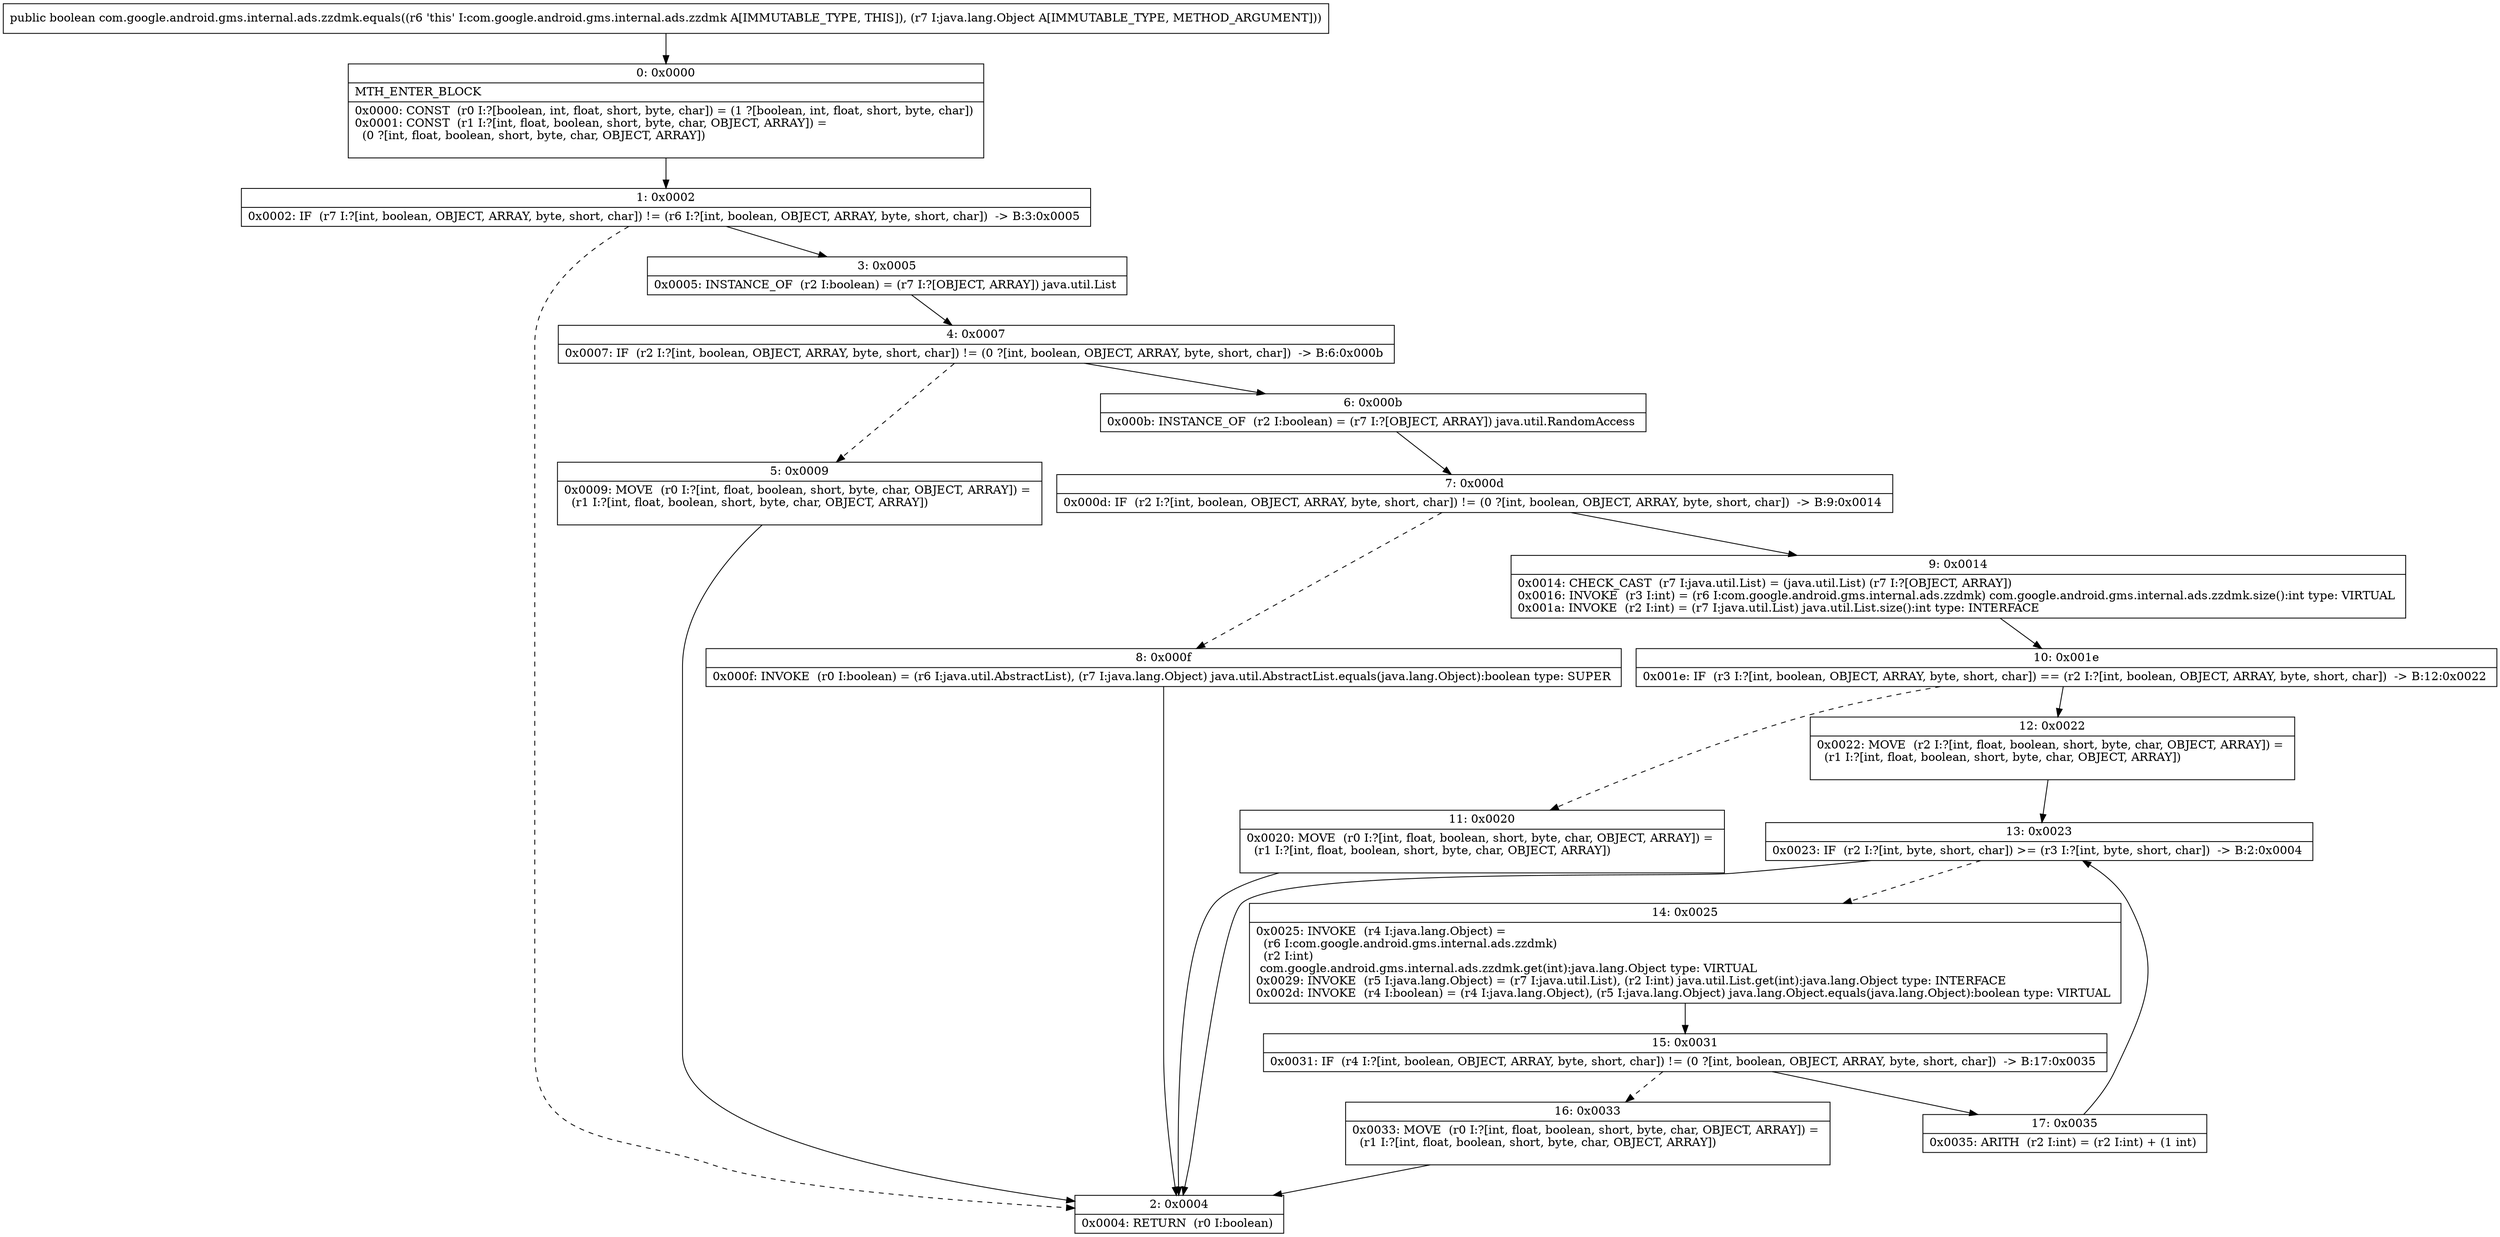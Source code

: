 digraph "CFG forcom.google.android.gms.internal.ads.zzdmk.equals(Ljava\/lang\/Object;)Z" {
Node_0 [shape=record,label="{0\:\ 0x0000|MTH_ENTER_BLOCK\l|0x0000: CONST  (r0 I:?[boolean, int, float, short, byte, char]) = (1 ?[boolean, int, float, short, byte, char]) \l0x0001: CONST  (r1 I:?[int, float, boolean, short, byte, char, OBJECT, ARRAY]) = \l  (0 ?[int, float, boolean, short, byte, char, OBJECT, ARRAY])\l \l}"];
Node_1 [shape=record,label="{1\:\ 0x0002|0x0002: IF  (r7 I:?[int, boolean, OBJECT, ARRAY, byte, short, char]) != (r6 I:?[int, boolean, OBJECT, ARRAY, byte, short, char])  \-\> B:3:0x0005 \l}"];
Node_2 [shape=record,label="{2\:\ 0x0004|0x0004: RETURN  (r0 I:boolean) \l}"];
Node_3 [shape=record,label="{3\:\ 0x0005|0x0005: INSTANCE_OF  (r2 I:boolean) = (r7 I:?[OBJECT, ARRAY]) java.util.List \l}"];
Node_4 [shape=record,label="{4\:\ 0x0007|0x0007: IF  (r2 I:?[int, boolean, OBJECT, ARRAY, byte, short, char]) != (0 ?[int, boolean, OBJECT, ARRAY, byte, short, char])  \-\> B:6:0x000b \l}"];
Node_5 [shape=record,label="{5\:\ 0x0009|0x0009: MOVE  (r0 I:?[int, float, boolean, short, byte, char, OBJECT, ARRAY]) = \l  (r1 I:?[int, float, boolean, short, byte, char, OBJECT, ARRAY])\l \l}"];
Node_6 [shape=record,label="{6\:\ 0x000b|0x000b: INSTANCE_OF  (r2 I:boolean) = (r7 I:?[OBJECT, ARRAY]) java.util.RandomAccess \l}"];
Node_7 [shape=record,label="{7\:\ 0x000d|0x000d: IF  (r2 I:?[int, boolean, OBJECT, ARRAY, byte, short, char]) != (0 ?[int, boolean, OBJECT, ARRAY, byte, short, char])  \-\> B:9:0x0014 \l}"];
Node_8 [shape=record,label="{8\:\ 0x000f|0x000f: INVOKE  (r0 I:boolean) = (r6 I:java.util.AbstractList), (r7 I:java.lang.Object) java.util.AbstractList.equals(java.lang.Object):boolean type: SUPER \l}"];
Node_9 [shape=record,label="{9\:\ 0x0014|0x0014: CHECK_CAST  (r7 I:java.util.List) = (java.util.List) (r7 I:?[OBJECT, ARRAY]) \l0x0016: INVOKE  (r3 I:int) = (r6 I:com.google.android.gms.internal.ads.zzdmk) com.google.android.gms.internal.ads.zzdmk.size():int type: VIRTUAL \l0x001a: INVOKE  (r2 I:int) = (r7 I:java.util.List) java.util.List.size():int type: INTERFACE \l}"];
Node_10 [shape=record,label="{10\:\ 0x001e|0x001e: IF  (r3 I:?[int, boolean, OBJECT, ARRAY, byte, short, char]) == (r2 I:?[int, boolean, OBJECT, ARRAY, byte, short, char])  \-\> B:12:0x0022 \l}"];
Node_11 [shape=record,label="{11\:\ 0x0020|0x0020: MOVE  (r0 I:?[int, float, boolean, short, byte, char, OBJECT, ARRAY]) = \l  (r1 I:?[int, float, boolean, short, byte, char, OBJECT, ARRAY])\l \l}"];
Node_12 [shape=record,label="{12\:\ 0x0022|0x0022: MOVE  (r2 I:?[int, float, boolean, short, byte, char, OBJECT, ARRAY]) = \l  (r1 I:?[int, float, boolean, short, byte, char, OBJECT, ARRAY])\l \l}"];
Node_13 [shape=record,label="{13\:\ 0x0023|0x0023: IF  (r2 I:?[int, byte, short, char]) \>= (r3 I:?[int, byte, short, char])  \-\> B:2:0x0004 \l}"];
Node_14 [shape=record,label="{14\:\ 0x0025|0x0025: INVOKE  (r4 I:java.lang.Object) = \l  (r6 I:com.google.android.gms.internal.ads.zzdmk)\l  (r2 I:int)\l com.google.android.gms.internal.ads.zzdmk.get(int):java.lang.Object type: VIRTUAL \l0x0029: INVOKE  (r5 I:java.lang.Object) = (r7 I:java.util.List), (r2 I:int) java.util.List.get(int):java.lang.Object type: INTERFACE \l0x002d: INVOKE  (r4 I:boolean) = (r4 I:java.lang.Object), (r5 I:java.lang.Object) java.lang.Object.equals(java.lang.Object):boolean type: VIRTUAL \l}"];
Node_15 [shape=record,label="{15\:\ 0x0031|0x0031: IF  (r4 I:?[int, boolean, OBJECT, ARRAY, byte, short, char]) != (0 ?[int, boolean, OBJECT, ARRAY, byte, short, char])  \-\> B:17:0x0035 \l}"];
Node_16 [shape=record,label="{16\:\ 0x0033|0x0033: MOVE  (r0 I:?[int, float, boolean, short, byte, char, OBJECT, ARRAY]) = \l  (r1 I:?[int, float, boolean, short, byte, char, OBJECT, ARRAY])\l \l}"];
Node_17 [shape=record,label="{17\:\ 0x0035|0x0035: ARITH  (r2 I:int) = (r2 I:int) + (1 int) \l}"];
MethodNode[shape=record,label="{public boolean com.google.android.gms.internal.ads.zzdmk.equals((r6 'this' I:com.google.android.gms.internal.ads.zzdmk A[IMMUTABLE_TYPE, THIS]), (r7 I:java.lang.Object A[IMMUTABLE_TYPE, METHOD_ARGUMENT])) }"];
MethodNode -> Node_0;
Node_0 -> Node_1;
Node_1 -> Node_2[style=dashed];
Node_1 -> Node_3;
Node_3 -> Node_4;
Node_4 -> Node_5[style=dashed];
Node_4 -> Node_6;
Node_5 -> Node_2;
Node_6 -> Node_7;
Node_7 -> Node_8[style=dashed];
Node_7 -> Node_9;
Node_8 -> Node_2;
Node_9 -> Node_10;
Node_10 -> Node_11[style=dashed];
Node_10 -> Node_12;
Node_11 -> Node_2;
Node_12 -> Node_13;
Node_13 -> Node_2;
Node_13 -> Node_14[style=dashed];
Node_14 -> Node_15;
Node_15 -> Node_16[style=dashed];
Node_15 -> Node_17;
Node_16 -> Node_2;
Node_17 -> Node_13;
}

